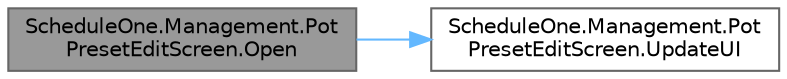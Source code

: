 digraph "ScheduleOne.Management.PotPresetEditScreen.Open"
{
 // LATEX_PDF_SIZE
  bgcolor="transparent";
  edge [fontname=Helvetica,fontsize=10,labelfontname=Helvetica,labelfontsize=10];
  node [fontname=Helvetica,fontsize=10,shape=box,height=0.2,width=0.4];
  rankdir="LR";
  Node1 [id="Node000001",label="ScheduleOne.Management.Pot\lPresetEditScreen.Open",height=0.2,width=0.4,color="gray40", fillcolor="grey60", style="filled", fontcolor="black",tooltip=" "];
  Node1 -> Node2 [id="edge1_Node000001_Node000002",color="steelblue1",style="solid",tooltip=" "];
  Node2 [id="Node000002",label="ScheduleOne.Management.Pot\lPresetEditScreen.UpdateUI",height=0.2,width=0.4,color="grey40", fillcolor="white", style="filled",URL="$class_schedule_one_1_1_management_1_1_pot_preset_edit_screen.html#aa6c377fb6cbd22e9ecd725a9d34850c9",tooltip=" "];
}
